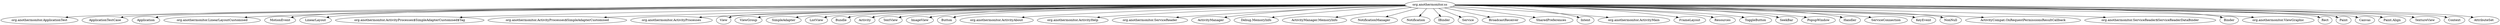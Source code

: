 digraph G {
	"org.anothermonitor.ss" -> "org.anothermonitor.ApplicationTest";
	"org.anothermonitor.ss" -> "ApplicationTestCase";
	"org.anothermonitor.ss" -> "Application";
	"org.anothermonitor.ss" -> "org.anothermonitor.LinearLayoutCustomised";
	"org.anothermonitor.ss" -> "MotionEvent";
	"org.anothermonitor.ss" -> "LinearLayout";
	"org.anothermonitor.ss" -> "org.anothermonitor.ActivityProcesses$SimpleAdapterCustomised$Tag";
	"org.anothermonitor.ss" -> "org.anothermonitor.ActivityProcesses$SimpleAdapterCustomised";
	"org.anothermonitor.ss" -> "org.anothermonitor.ActivityProcesses";
	"org.anothermonitor.ss" -> "View";
	"org.anothermonitor.ss" -> "ViewGroup";
	"org.anothermonitor.ss" -> "SimpleAdapter";
	"org.anothermonitor.ss" -> "ListView";
	"org.anothermonitor.ss" -> "Bundle";
	"org.anothermonitor.ss" -> "Activity";
	"org.anothermonitor.ss" -> "TextView";
	"org.anothermonitor.ss" -> "ImageView";
	"org.anothermonitor.ss" -> "Button";
	"org.anothermonitor.ss" -> "org.anothermonitor.ActivityAbout";
	"org.anothermonitor.ss" -> "org.anothermonitor.ActivityHelp";
	"org.anothermonitor.ss" -> "org.anothermonitor.ServiceReader";
	"org.anothermonitor.ss" -> "ActivityManager";
	"org.anothermonitor.ss" -> "Debug.MemoryInfo";
	"org.anothermonitor.ss" -> "ActivityManager.MemoryInfo";
	"org.anothermonitor.ss" -> "NotificationManager";
	"org.anothermonitor.ss" -> "Notification";
	"org.anothermonitor.ss" -> "IBinder";
	"org.anothermonitor.ss" -> "Service";
	"org.anothermonitor.ss" -> "BroadcastReceiver";
	"org.anothermonitor.ss" -> "SharedPreferences";
	"org.anothermonitor.ss" -> "Intent";
	"org.anothermonitor.ss" -> "org.anothermonitor.ActivityMain";
	"org.anothermonitor.ss" -> "FrameLayout";
	"org.anothermonitor.ss" -> "Resources";
	"org.anothermonitor.ss" -> "ToggleButton";
	"org.anothermonitor.ss" -> "SeekBar";
	"org.anothermonitor.ss" -> "PopupWindow";
	"org.anothermonitor.ss" -> "Handler";
	"org.anothermonitor.ss" -> "ServiceConnection";
	"org.anothermonitor.ss" -> "KeyEvent";
	"org.anothermonitor.ss" -> "NonNull";
	"org.anothermonitor.ss" -> "ActivityCompat.OnRequestPermissionsResultCallback";
	"org.anothermonitor.ss" -> "org.anothermonitor.ServiceReader$ServiceReaderDataBinder";
	"org.anothermonitor.ss" -> "Binder";
	"org.anothermonitor.ss" -> "org.anothermonitor.ViewGraphic";
	"org.anothermonitor.ss" -> "Rect";
	"org.anothermonitor.ss" -> "Paint";
	"org.anothermonitor.ss" -> "Canvas";
	"org.anothermonitor.ss" -> "Paint.Align";
	"org.anothermonitor.ss" -> "TextureView";
	"org.anothermonitor.ss" -> "Context";
	"org.anothermonitor.ss" -> "AttributeSet";
}
